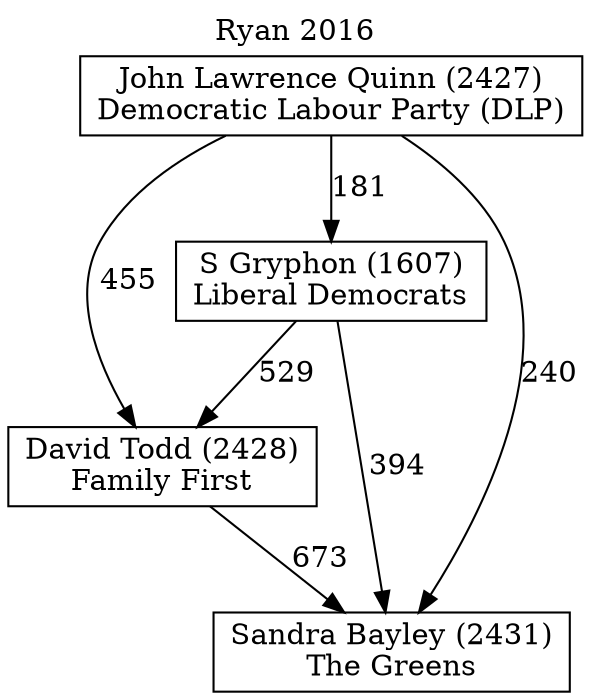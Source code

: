 // House preference flow
digraph "Sandra Bayley (2431)_Ryan_2016" {
	graph [label="Ryan 2016" labelloc=t mclimit=10]
	node [shape=box]
	"David Todd (2428)" [label="David Todd (2428)
Family First"]
	"John Lawrence Quinn (2427)" [label="John Lawrence Quinn (2427)
Democratic Labour Party (DLP)"]
	"S Gryphon (1607)" [label="S Gryphon (1607)
Liberal Democrats"]
	"Sandra Bayley (2431)" [label="Sandra Bayley (2431)
The Greens"]
	"David Todd (2428)" -> "Sandra Bayley (2431)" [label=673]
	"John Lawrence Quinn (2427)" -> "David Todd (2428)" [label=455]
	"John Lawrence Quinn (2427)" -> "S Gryphon (1607)" [label=181]
	"John Lawrence Quinn (2427)" -> "Sandra Bayley (2431)" [label=240]
	"S Gryphon (1607)" -> "David Todd (2428)" [label=529]
	"S Gryphon (1607)" -> "Sandra Bayley (2431)" [label=394]
}
